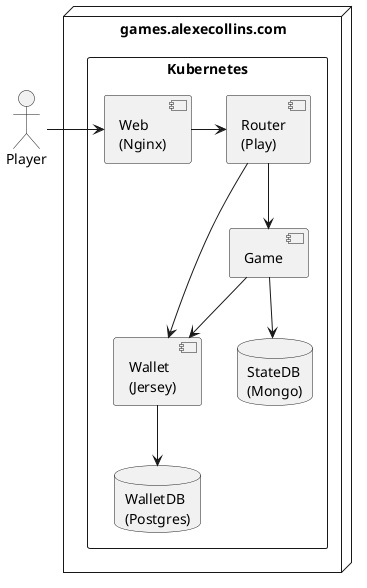 @startuml

skinparam shadowing false
skinparam monochrome true
skinparam componentStyle uml2

actor Player

node games.alexecollins.com {
  rectangle Kubernetes {
    component "Web \n(Nginx)" as Web
    component "Router\n(Play)" as Router
    component "Wallet\n(Jersey)" as Wallet
    component Game
    database "StateDB\n(Mongo)" as StateDB
    database "WalletDB\n(Postgres)" as WalletDB
}

Player -> Web
Web -> Router
Router --> Wallet
Router -->  Game
Game --> Wallet
Wallet --> WalletDB
Game --> StateDB

@enduml
